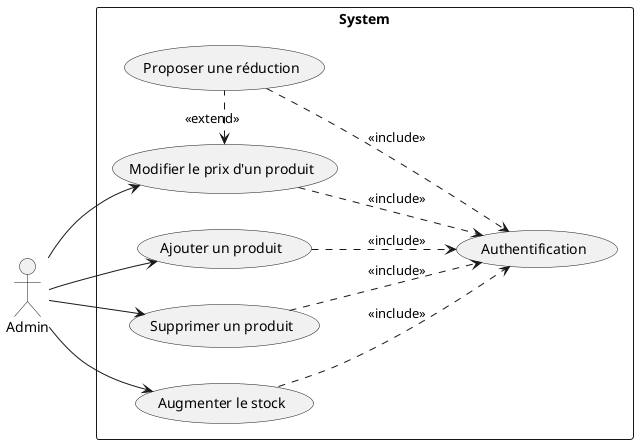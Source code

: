 @startuml

left to right direction

actor "Admin" as Admin
rectangle "System" as System {

    usecase "Ajouter un produit" as UC_AddProduct
    usecase "Supprimer un produit" as UC_DeleteProduct
    usecase "Modifier le prix d'un produit" as UC_EditProduct
    usecase "Proposer une réduction" as UC_ProposeDiscount
    usecase "Augmenter le stock" as UC_IncreaseStock
    usecase "Authentification" as UC_Authenticate
}
Admin --> UC_AddProduct
Admin --> UC_DeleteProduct
Admin --> UC_EditProduct
Admin --> UC_IncreaseStock

UC_AddProduct ..> UC_Authenticate :<<include>>
UC_DeleteProduct ..> UC_Authenticate :<<include>>
UC_EditProduct ..> UC_Authenticate :<<include>>
UC_ProposeDiscount ..> UC_Authenticate :<<include>>
UC_IncreaseStock ..> UC_Authenticate :<<include>>

UC_EditProduct <. UC_ProposeDiscount :<<extend>>


@enduml
